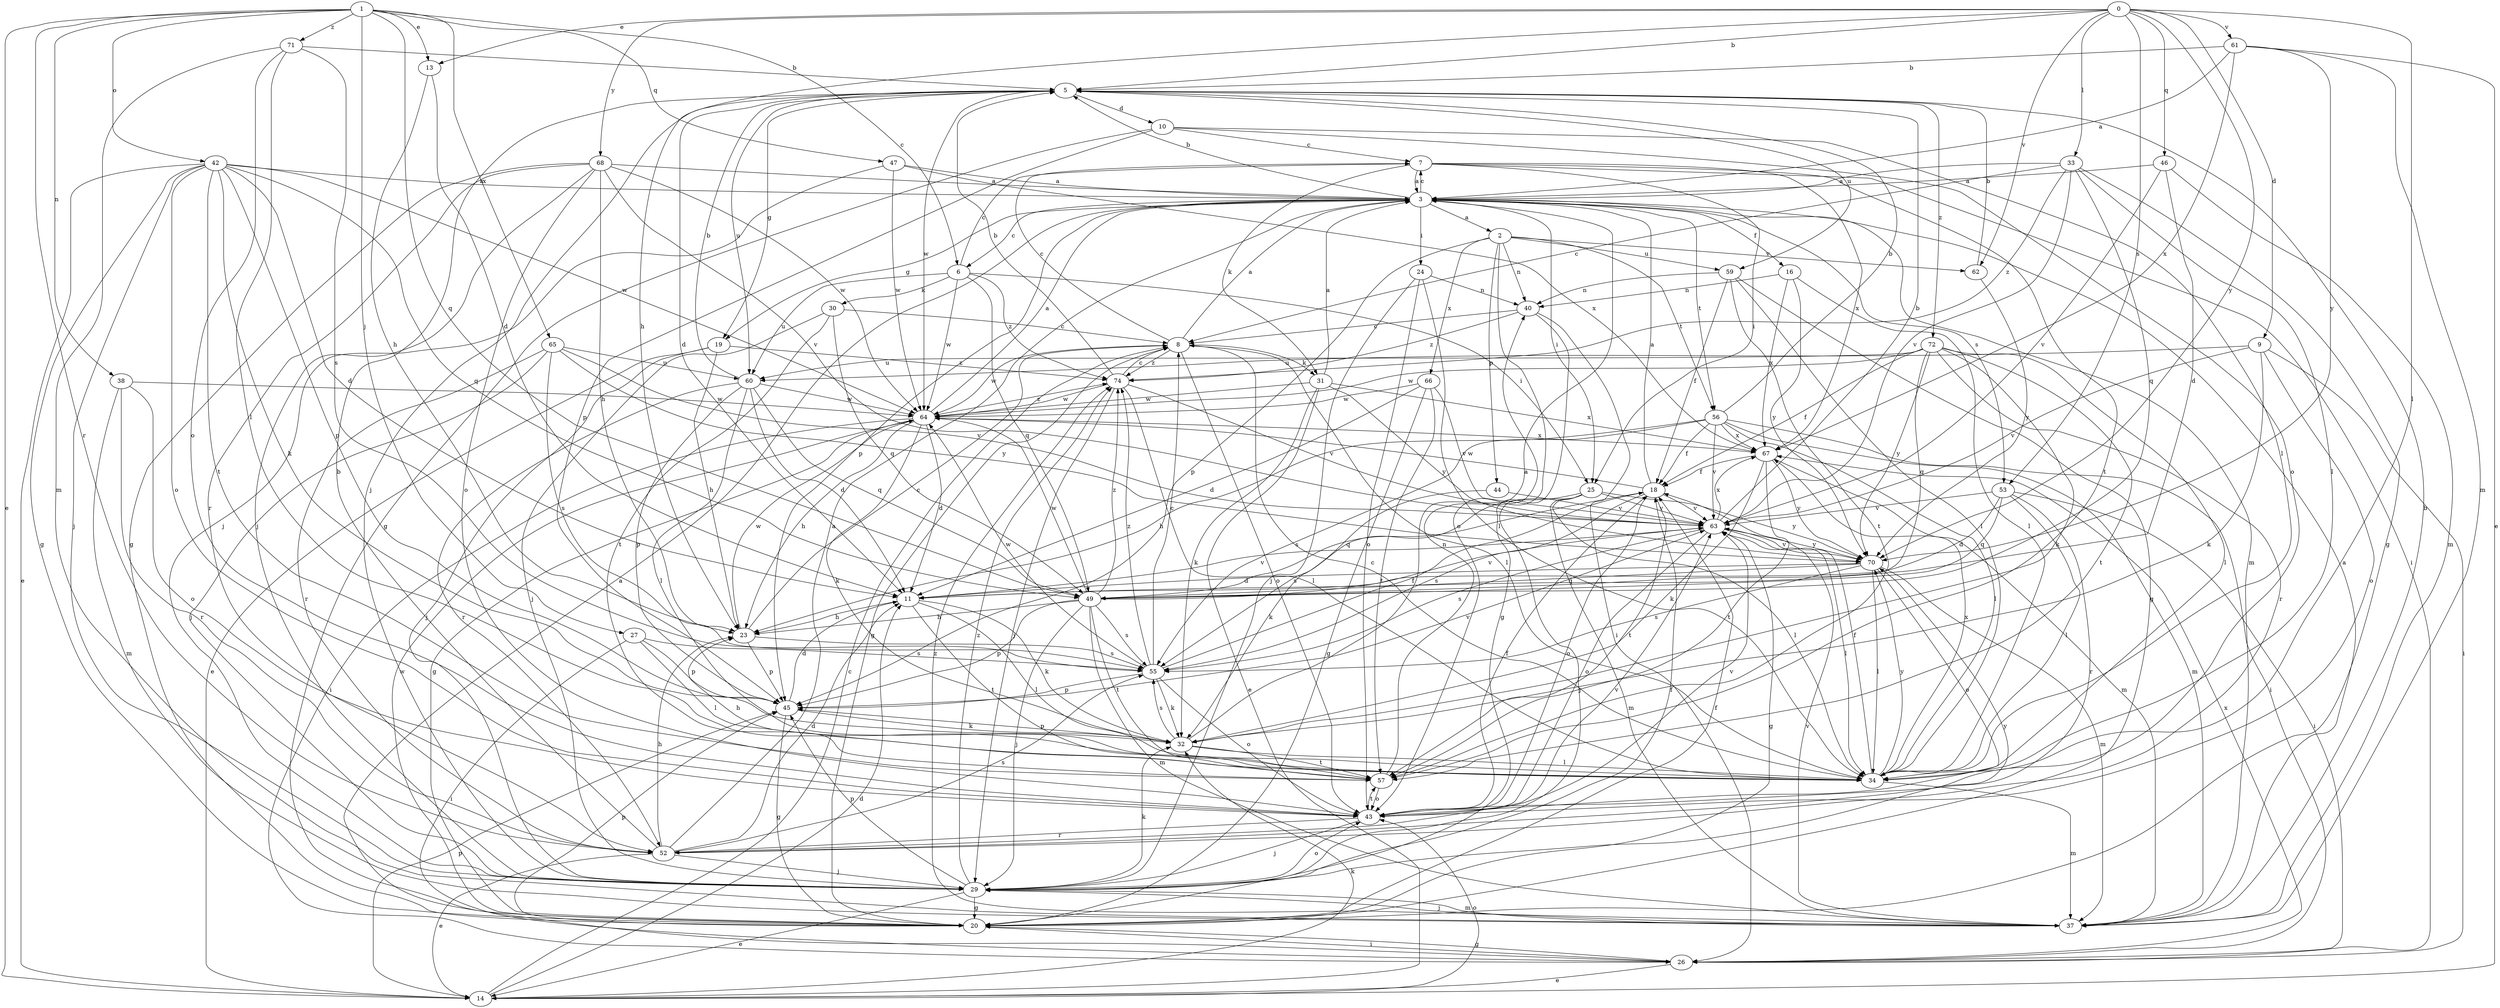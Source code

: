 strict digraph  {
0;
1;
2;
3;
5;
6;
7;
8;
9;
10;
11;
13;
14;
16;
18;
19;
20;
23;
24;
25;
26;
27;
29;
30;
31;
32;
33;
34;
37;
38;
40;
42;
43;
44;
45;
46;
47;
49;
52;
53;
55;
56;
57;
59;
60;
61;
62;
63;
64;
65;
66;
67;
68;
70;
71;
72;
74;
0 -> 5  [label=b];
0 -> 9  [label=d];
0 -> 13  [label=e];
0 -> 23  [label=h];
0 -> 33  [label=l];
0 -> 34  [label=l];
0 -> 46  [label=q];
0 -> 53  [label=s];
0 -> 61  [label=v];
0 -> 62  [label=v];
0 -> 68  [label=y];
0 -> 70  [label=y];
1 -> 6  [label=c];
1 -> 13  [label=e];
1 -> 14  [label=e];
1 -> 27  [label=j];
1 -> 38  [label=n];
1 -> 42  [label=o];
1 -> 47  [label=q];
1 -> 49  [label=q];
1 -> 52  [label=r];
1 -> 65  [label=x];
1 -> 71  [label=z];
2 -> 40  [label=n];
2 -> 43  [label=o];
2 -> 44  [label=p];
2 -> 45  [label=p];
2 -> 56  [label=t];
2 -> 59  [label=u];
2 -> 62  [label=v];
2 -> 66  [label=x];
3 -> 2  [label=a];
3 -> 5  [label=b];
3 -> 6  [label=c];
3 -> 7  [label=c];
3 -> 16  [label=f];
3 -> 19  [label=g];
3 -> 24  [label=i];
3 -> 25  [label=i];
3 -> 37  [label=m];
3 -> 45  [label=p];
3 -> 53  [label=s];
3 -> 56  [label=t];
5 -> 10  [label=d];
5 -> 11  [label=d];
5 -> 19  [label=g];
5 -> 29  [label=j];
5 -> 59  [label=u];
5 -> 60  [label=u];
5 -> 64  [label=w];
5 -> 72  [label=z];
6 -> 7  [label=c];
6 -> 25  [label=i];
6 -> 30  [label=k];
6 -> 49  [label=q];
6 -> 60  [label=u];
6 -> 64  [label=w];
6 -> 74  [label=z];
7 -> 3  [label=a];
7 -> 25  [label=i];
7 -> 26  [label=i];
7 -> 31  [label=k];
7 -> 57  [label=t];
7 -> 67  [label=x];
8 -> 3  [label=a];
8 -> 7  [label=c];
8 -> 20  [label=g];
8 -> 31  [label=k];
8 -> 34  [label=l];
8 -> 43  [label=o];
8 -> 64  [label=w];
8 -> 74  [label=z];
9 -> 26  [label=i];
9 -> 32  [label=k];
9 -> 43  [label=o];
9 -> 60  [label=u];
9 -> 63  [label=v];
10 -> 7  [label=c];
10 -> 20  [label=g];
10 -> 34  [label=l];
10 -> 43  [label=o];
10 -> 45  [label=p];
11 -> 23  [label=h];
11 -> 32  [label=k];
11 -> 34  [label=l];
11 -> 57  [label=t];
11 -> 63  [label=v];
13 -> 11  [label=d];
13 -> 23  [label=h];
14 -> 8  [label=c];
14 -> 11  [label=d];
14 -> 32  [label=k];
14 -> 43  [label=o];
14 -> 45  [label=p];
16 -> 34  [label=l];
16 -> 40  [label=n];
16 -> 67  [label=x];
16 -> 70  [label=y];
18 -> 3  [label=a];
18 -> 43  [label=o];
18 -> 49  [label=q];
18 -> 55  [label=s];
18 -> 57  [label=t];
18 -> 63  [label=v];
18 -> 64  [label=w];
19 -> 14  [label=e];
19 -> 23  [label=h];
19 -> 29  [label=j];
19 -> 74  [label=z];
20 -> 18  [label=f];
20 -> 26  [label=i];
20 -> 45  [label=p];
20 -> 64  [label=w];
23 -> 8  [label=c];
23 -> 45  [label=p];
23 -> 55  [label=s];
23 -> 64  [label=w];
24 -> 29  [label=j];
24 -> 34  [label=l];
24 -> 40  [label=n];
24 -> 43  [label=o];
25 -> 29  [label=j];
25 -> 34  [label=l];
25 -> 37  [label=m];
25 -> 55  [label=s];
25 -> 63  [label=v];
25 -> 70  [label=y];
26 -> 3  [label=a];
26 -> 14  [label=e];
26 -> 20  [label=g];
26 -> 67  [label=x];
27 -> 26  [label=i];
27 -> 34  [label=l];
27 -> 45  [label=p];
27 -> 55  [label=s];
29 -> 14  [label=e];
29 -> 18  [label=f];
29 -> 20  [label=g];
29 -> 32  [label=k];
29 -> 37  [label=m];
29 -> 43  [label=o];
29 -> 45  [label=p];
29 -> 70  [label=y];
29 -> 74  [label=z];
30 -> 8  [label=c];
30 -> 29  [label=j];
30 -> 49  [label=q];
30 -> 57  [label=t];
31 -> 3  [label=a];
31 -> 14  [label=e];
31 -> 32  [label=k];
31 -> 64  [label=w];
31 -> 67  [label=x];
31 -> 70  [label=y];
32 -> 3  [label=a];
32 -> 34  [label=l];
32 -> 45  [label=p];
32 -> 55  [label=s];
32 -> 57  [label=t];
33 -> 3  [label=a];
33 -> 8  [label=c];
33 -> 20  [label=g];
33 -> 34  [label=l];
33 -> 49  [label=q];
33 -> 63  [label=v];
33 -> 74  [label=z];
34 -> 8  [label=c];
34 -> 18  [label=f];
34 -> 37  [label=m];
34 -> 67  [label=x];
34 -> 70  [label=y];
37 -> 3  [label=a];
37 -> 5  [label=b];
37 -> 29  [label=j];
37 -> 63  [label=v];
37 -> 74  [label=z];
38 -> 37  [label=m];
38 -> 43  [label=o];
38 -> 52  [label=r];
38 -> 64  [label=w];
40 -> 8  [label=c];
40 -> 20  [label=g];
40 -> 26  [label=i];
40 -> 74  [label=z];
42 -> 3  [label=a];
42 -> 11  [label=d];
42 -> 14  [label=e];
42 -> 20  [label=g];
42 -> 29  [label=j];
42 -> 32  [label=k];
42 -> 43  [label=o];
42 -> 45  [label=p];
42 -> 49  [label=q];
42 -> 57  [label=t];
42 -> 64  [label=w];
43 -> 18  [label=f];
43 -> 29  [label=j];
43 -> 52  [label=r];
43 -> 57  [label=t];
43 -> 63  [label=v];
44 -> 32  [label=k];
44 -> 63  [label=v];
45 -> 11  [label=d];
45 -> 20  [label=g];
45 -> 32  [label=k];
45 -> 63  [label=v];
46 -> 3  [label=a];
46 -> 11  [label=d];
46 -> 37  [label=m];
46 -> 63  [label=v];
47 -> 3  [label=a];
47 -> 29  [label=j];
47 -> 64  [label=w];
47 -> 67  [label=x];
49 -> 23  [label=h];
49 -> 29  [label=j];
49 -> 37  [label=m];
49 -> 45  [label=p];
49 -> 55  [label=s];
49 -> 57  [label=t];
49 -> 63  [label=v];
49 -> 64  [label=w];
49 -> 74  [label=z];
52 -> 3  [label=a];
52 -> 5  [label=b];
52 -> 11  [label=d];
52 -> 14  [label=e];
52 -> 23  [label=h];
52 -> 29  [label=j];
52 -> 55  [label=s];
52 -> 63  [label=v];
53 -> 11  [label=d];
53 -> 26  [label=i];
53 -> 34  [label=l];
53 -> 49  [label=q];
53 -> 52  [label=r];
53 -> 63  [label=v];
55 -> 8  [label=c];
55 -> 18  [label=f];
55 -> 32  [label=k];
55 -> 43  [label=o];
55 -> 45  [label=p];
55 -> 64  [label=w];
55 -> 74  [label=z];
56 -> 5  [label=b];
56 -> 18  [label=f];
56 -> 23  [label=h];
56 -> 26  [label=i];
56 -> 34  [label=l];
56 -> 37  [label=m];
56 -> 55  [label=s];
56 -> 63  [label=v];
56 -> 67  [label=x];
57 -> 23  [label=h];
57 -> 40  [label=n];
57 -> 43  [label=o];
59 -> 18  [label=f];
59 -> 20  [label=g];
59 -> 34  [label=l];
59 -> 40  [label=n];
59 -> 57  [label=t];
60 -> 5  [label=b];
60 -> 11  [label=d];
60 -> 34  [label=l];
60 -> 45  [label=p];
60 -> 49  [label=q];
60 -> 52  [label=r];
60 -> 64  [label=w];
61 -> 3  [label=a];
61 -> 5  [label=b];
61 -> 14  [label=e];
61 -> 37  [label=m];
61 -> 67  [label=x];
61 -> 70  [label=y];
62 -> 5  [label=b];
62 -> 70  [label=y];
63 -> 5  [label=b];
63 -> 20  [label=g];
63 -> 34  [label=l];
63 -> 43  [label=o];
63 -> 55  [label=s];
63 -> 67  [label=x];
63 -> 70  [label=y];
64 -> 3  [label=a];
64 -> 11  [label=d];
64 -> 20  [label=g];
64 -> 23  [label=h];
64 -> 26  [label=i];
64 -> 32  [label=k];
64 -> 67  [label=x];
64 -> 74  [label=z];
65 -> 29  [label=j];
65 -> 52  [label=r];
65 -> 55  [label=s];
65 -> 60  [label=u];
65 -> 63  [label=v];
65 -> 70  [label=y];
66 -> 11  [label=d];
66 -> 20  [label=g];
66 -> 57  [label=t];
66 -> 63  [label=v];
66 -> 64  [label=w];
67 -> 18  [label=f];
67 -> 32  [label=k];
67 -> 37  [label=m];
67 -> 57  [label=t];
67 -> 70  [label=y];
68 -> 3  [label=a];
68 -> 20  [label=g];
68 -> 23  [label=h];
68 -> 29  [label=j];
68 -> 43  [label=o];
68 -> 52  [label=r];
68 -> 63  [label=v];
68 -> 64  [label=w];
70 -> 11  [label=d];
70 -> 34  [label=l];
70 -> 37  [label=m];
70 -> 43  [label=o];
70 -> 49  [label=q];
70 -> 55  [label=s];
70 -> 63  [label=v];
71 -> 5  [label=b];
71 -> 34  [label=l];
71 -> 37  [label=m];
71 -> 43  [label=o];
71 -> 55  [label=s];
72 -> 18  [label=f];
72 -> 32  [label=k];
72 -> 34  [label=l];
72 -> 49  [label=q];
72 -> 52  [label=r];
72 -> 57  [label=t];
72 -> 60  [label=u];
72 -> 64  [label=w];
72 -> 70  [label=y];
74 -> 5  [label=b];
74 -> 8  [label=c];
74 -> 29  [label=j];
74 -> 34  [label=l];
74 -> 63  [label=v];
74 -> 64  [label=w];
}
